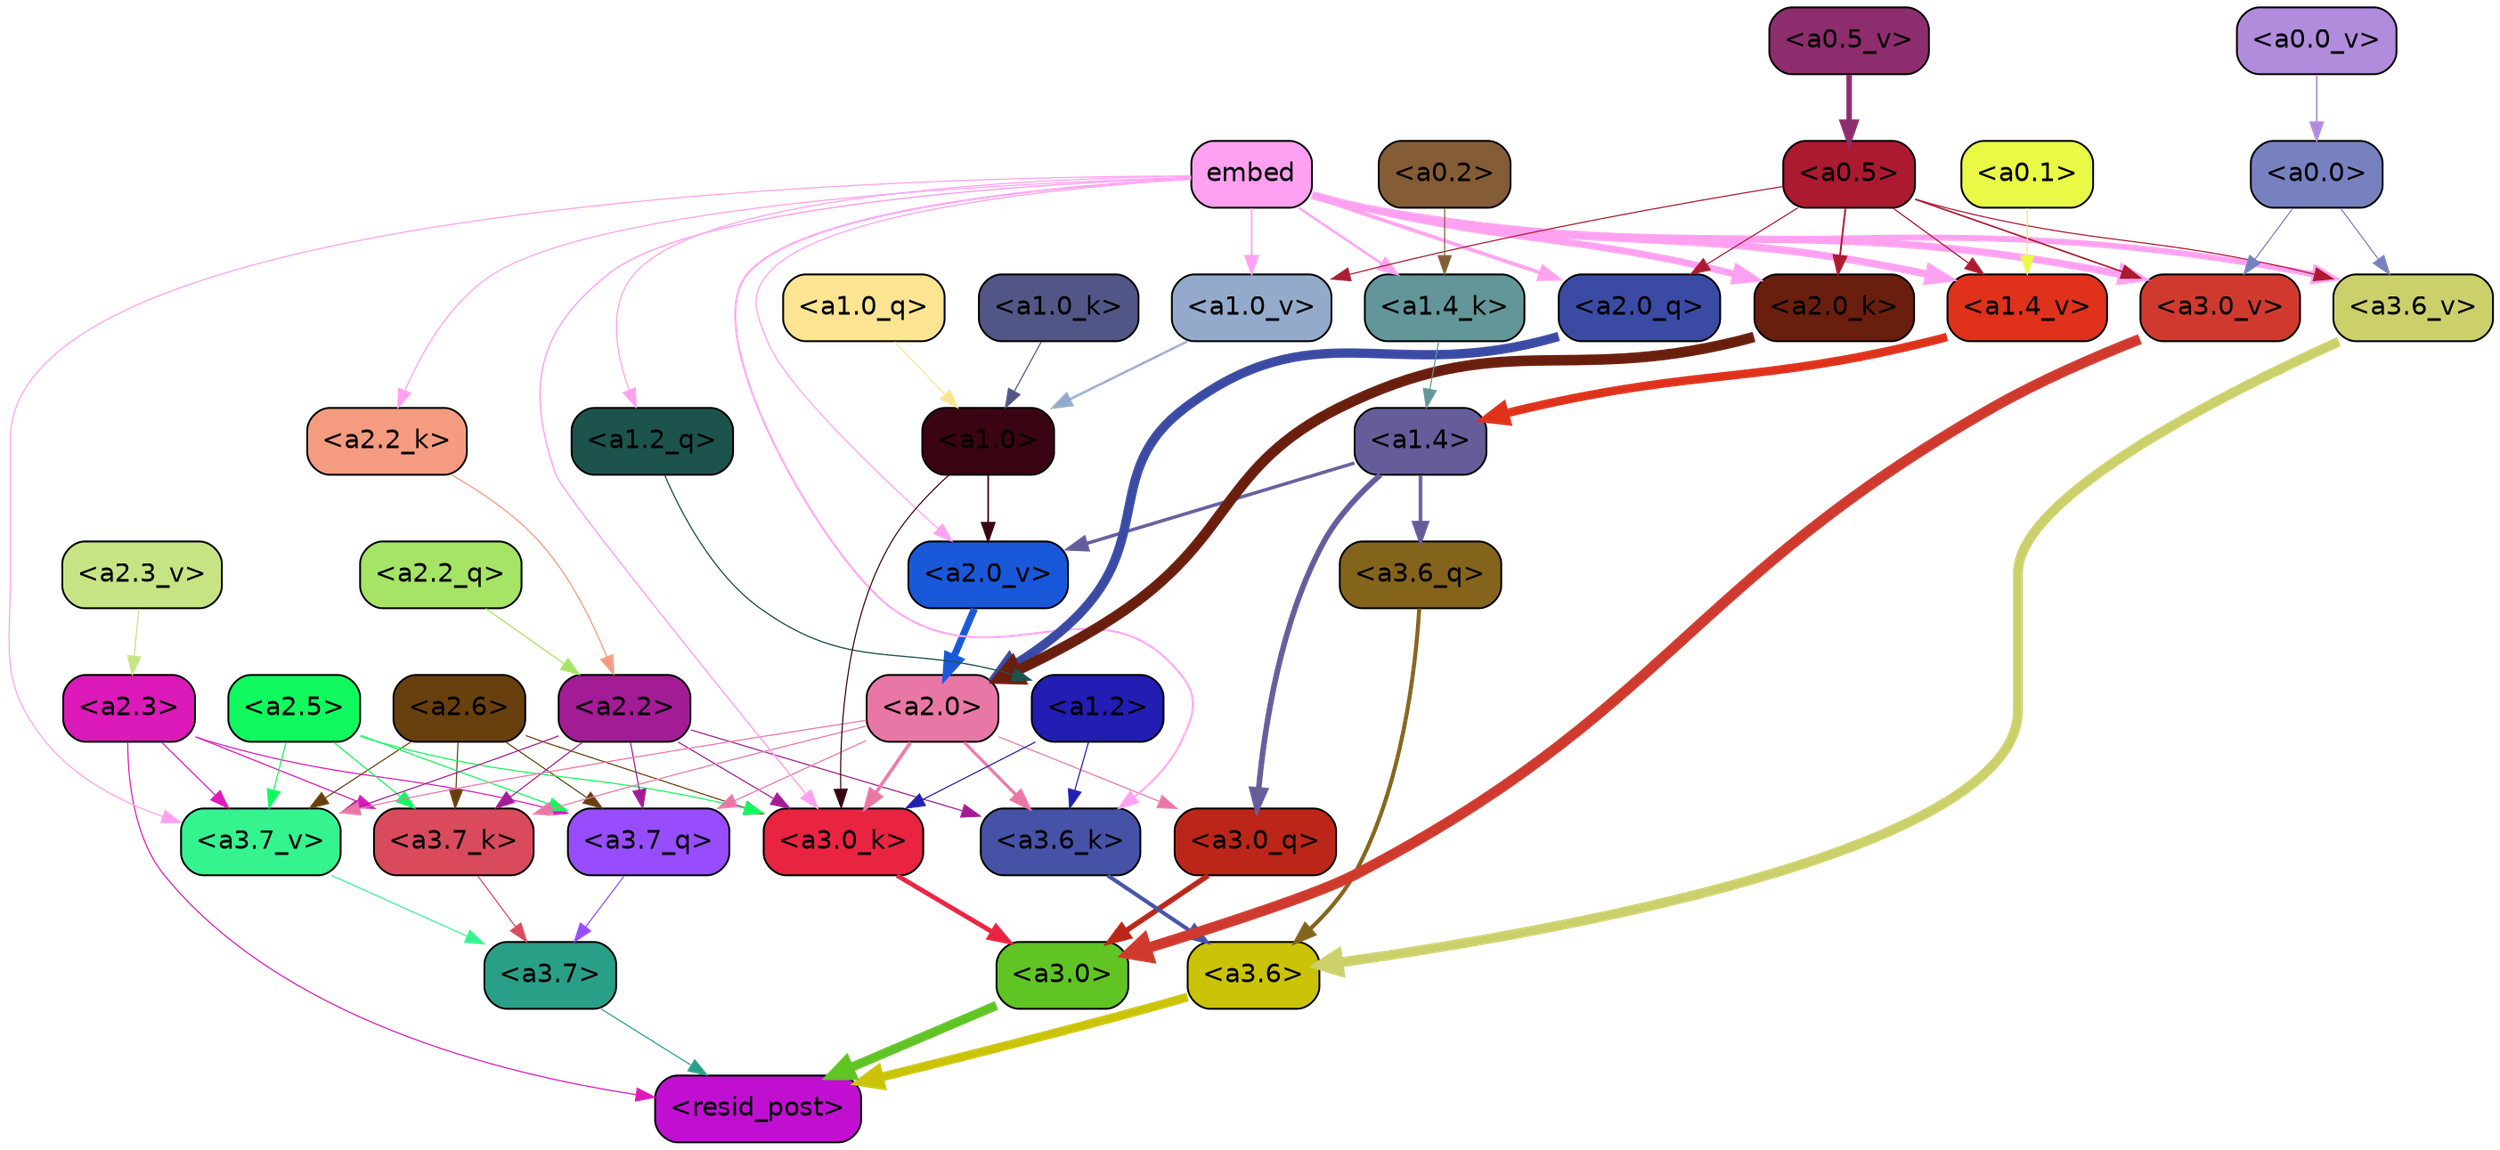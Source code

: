 strict digraph "" {
	graph [bgcolor=transparent,
		layout=dot,
		overlap=false,
		splines=true
	];
	"<a3.7>"	[color=black,
		fillcolor="#299f87",
		fontname=Helvetica,
		shape=box,
		style="filled, rounded"];
	"<resid_post>"	[color=black,
		fillcolor="#c00fd1",
		fontname=Helvetica,
		shape=box,
		style="filled, rounded"];
	"<a3.7>" -> "<resid_post>"	[color="#299f87",
		penwidth=0.6];
	"<a3.6>"	[color=black,
		fillcolor="#cac307",
		fontname=Helvetica,
		shape=box,
		style="filled, rounded"];
	"<a3.6>" -> "<resid_post>"	[color="#cac307",
		penwidth=4.751592040061951];
	"<a3.0>"	[color=black,
		fillcolor="#5fc424",
		fontname=Helvetica,
		shape=box,
		style="filled, rounded"];
	"<a3.0>" -> "<resid_post>"	[color="#5fc424",
		penwidth=4.904066681861877];
	"<a2.3>"	[color=black,
		fillcolor="#dc19b9",
		fontname=Helvetica,
		shape=box,
		style="filled, rounded"];
	"<a2.3>" -> "<resid_post>"	[color="#dc19b9",
		penwidth=0.6];
	"<a3.7_q>"	[color=black,
		fillcolor="#974dfb",
		fontname=Helvetica,
		shape=box,
		style="filled, rounded"];
	"<a2.3>" -> "<a3.7_q>"	[color="#dc19b9",
		penwidth=0.6];
	"<a3.7_k>"	[color=black,
		fillcolor="#d94a5d",
		fontname=Helvetica,
		shape=box,
		style="filled, rounded"];
	"<a2.3>" -> "<a3.7_k>"	[color="#dc19b9",
		penwidth=0.6];
	"<a3.7_v>"	[color=black,
		fillcolor="#35f48f",
		fontname=Helvetica,
		shape=box,
		style="filled, rounded"];
	"<a2.3>" -> "<a3.7_v>"	[color="#dc19b9",
		penwidth=0.6];
	"<a3.7_q>" -> "<a3.7>"	[color="#974dfb",
		penwidth=0.6];
	"<a3.6_q>"	[color=black,
		fillcolor="#84631b",
		fontname=Helvetica,
		shape=box,
		style="filled, rounded"];
	"<a3.6_q>" -> "<a3.6>"	[color="#84631b",
		penwidth=2.160832464694977];
	"<a3.0_q>"	[color=black,
		fillcolor="#bb2619",
		fontname=Helvetica,
		shape=box,
		style="filled, rounded"];
	"<a3.0_q>" -> "<a3.0>"	[color="#bb2619",
		penwidth=2.870753765106201];
	"<a3.7_k>" -> "<a3.7>"	[color="#d94a5d",
		penwidth=0.6];
	"<a3.6_k>"	[color=black,
		fillcolor="#4552a6",
		fontname=Helvetica,
		shape=box,
		style="filled, rounded"];
	"<a3.6_k>" -> "<a3.6>"	[color="#4552a6",
		penwidth=2.13908451795578];
	"<a3.0_k>"	[color=black,
		fillcolor="#e82441",
		fontname=Helvetica,
		shape=box,
		style="filled, rounded"];
	"<a3.0_k>" -> "<a3.0>"	[color="#e82441",
		penwidth=2.520303964614868];
	"<a3.7_v>" -> "<a3.7>"	[color="#35f48f",
		penwidth=0.6];
	"<a3.6_v>"	[color=black,
		fillcolor="#cbd06b",
		fontname=Helvetica,
		shape=box,
		style="filled, rounded"];
	"<a3.6_v>" -> "<a3.6>"	[color="#cbd06b",
		penwidth=5.297133803367615];
	"<a3.0_v>"	[color=black,
		fillcolor="#d03a2e",
		fontname=Helvetica,
		shape=box,
		style="filled, rounded"];
	"<a3.0_v>" -> "<a3.0>"	[color="#d03a2e",
		penwidth=5.680712580680847];
	"<a2.6>"	[color=black,
		fillcolor="#68400e",
		fontname=Helvetica,
		shape=box,
		style="filled, rounded"];
	"<a2.6>" -> "<a3.7_q>"	[color="#68400e",
		penwidth=0.6];
	"<a2.6>" -> "<a3.7_k>"	[color="#68400e",
		penwidth=0.6];
	"<a2.6>" -> "<a3.0_k>"	[color="#68400e",
		penwidth=0.6];
	"<a2.6>" -> "<a3.7_v>"	[color="#68400e",
		penwidth=0.6];
	"<a2.5>"	[color=black,
		fillcolor="#10fa5f",
		fontname=Helvetica,
		shape=box,
		style="filled, rounded"];
	"<a2.5>" -> "<a3.7_q>"	[color="#10fa5f",
		penwidth=0.6];
	"<a2.5>" -> "<a3.7_k>"	[color="#10fa5f",
		penwidth=0.6];
	"<a2.5>" -> "<a3.0_k>"	[color="#10fa5f",
		penwidth=0.6];
	"<a2.5>" -> "<a3.7_v>"	[color="#10fa5f",
		penwidth=0.6];
	"<a2.2>"	[color=black,
		fillcolor="#a31b95",
		fontname=Helvetica,
		shape=box,
		style="filled, rounded"];
	"<a2.2>" -> "<a3.7_q>"	[color="#a31b95",
		penwidth=0.6];
	"<a2.2>" -> "<a3.7_k>"	[color="#a31b95",
		penwidth=0.6];
	"<a2.2>" -> "<a3.6_k>"	[color="#a31b95",
		penwidth=0.6];
	"<a2.2>" -> "<a3.0_k>"	[color="#a31b95",
		penwidth=0.6];
	"<a2.2>" -> "<a3.7_v>"	[color="#a31b95",
		penwidth=0.6];
	"<a2.0>"	[color=black,
		fillcolor="#e977a5",
		fontname=Helvetica,
		shape=box,
		style="filled, rounded"];
	"<a2.0>" -> "<a3.7_q>"	[color="#e977a5",
		penwidth=0.6];
	"<a2.0>" -> "<a3.0_q>"	[color="#e977a5",
		penwidth=0.6];
	"<a2.0>" -> "<a3.7_k>"	[color="#e977a5",
		penwidth=0.6];
	"<a2.0>" -> "<a3.6_k>"	[color="#e977a5",
		penwidth=1.5897698998451233];
	"<a2.0>" -> "<a3.0_k>"	[color="#e977a5",
		penwidth=1.8405593037605286];
	"<a2.0>" -> "<a3.7_v>"	[color="#e977a5",
		penwidth=0.6];
	"<a1.4>"	[color=black,
		fillcolor="#645d9a",
		fontname=Helvetica,
		shape=box,
		style="filled, rounded"];
	"<a1.4>" -> "<a3.6_q>"	[color="#645d9a",
		penwidth=2.0260728895664215];
	"<a1.4>" -> "<a3.0_q>"	[color="#645d9a",
		penwidth=3.0185627341270447];
	"<a2.0_v>"	[color=black,
		fillcolor="#1858d9",
		fontname=Helvetica,
		shape=box,
		style="filled, rounded"];
	"<a1.4>" -> "<a2.0_v>"	[color="#645d9a",
		penwidth=1.7970525026321411];
	"<a1.2>"	[color=black,
		fillcolor="#221db3",
		fontname=Helvetica,
		shape=box,
		style="filled, rounded"];
	"<a1.2>" -> "<a3.6_k>"	[color="#221db3",
		penwidth=0.6];
	"<a1.2>" -> "<a3.0_k>"	[color="#221db3",
		penwidth=0.6];
	embed	[color=black,
		fillcolor="#ffa0f0",
		fontname=Helvetica,
		shape=box,
		style="filled, rounded"];
	embed -> "<a3.6_k>"	[color="#ffa0f0",
		penwidth=1.046662151813507];
	embed -> "<a3.0_k>"	[color="#ffa0f0",
		penwidth=0.6995279788970947];
	embed -> "<a3.7_v>"	[color="#ffa0f0",
		penwidth=0.6];
	embed -> "<a3.6_v>"	[color="#ffa0f0",
		penwidth=3.1840110421180725];
	embed -> "<a3.0_v>"	[color="#ffa0f0",
		penwidth=3.9005755856633186];
	"<a2.0_q>"	[color=black,
		fillcolor="#3b4ba4",
		fontname=Helvetica,
		shape=box,
		style="filled, rounded"];
	embed -> "<a2.0_q>"	[color="#ffa0f0",
		penwidth=1.9669389724731445];
	"<a2.2_k>"	[color=black,
		fillcolor="#f59b7f",
		fontname=Helvetica,
		shape=box,
		style="filled, rounded"];
	embed -> "<a2.2_k>"	[color="#ffa0f0",
		penwidth=0.6];
	"<a2.0_k>"	[color=black,
		fillcolor="#6a1e0d",
		fontname=Helvetica,
		shape=box,
		style="filled, rounded"];
	embed -> "<a2.0_k>"	[color="#ffa0f0",
		penwidth=3.6898754835128784];
	embed -> "<a2.0_v>"	[color="#ffa0f0",
		penwidth=0.6];
	"<a1.2_q>"	[color=black,
		fillcolor="#1c534d",
		fontname=Helvetica,
		shape=box,
		style="filled, rounded"];
	embed -> "<a1.2_q>"	[color="#ffa0f0",
		penwidth=0.6];
	"<a1.4_k>"	[color=black,
		fillcolor="#639699",
		fontname=Helvetica,
		shape=box,
		style="filled, rounded"];
	embed -> "<a1.4_k>"	[color="#ffa0f0",
		penwidth=1.2758672684431076];
	"<a1.4_v>"	[color=black,
		fillcolor="#e0311b",
		fontname=Helvetica,
		shape=box,
		style="filled, rounded"];
	embed -> "<a1.4_v>"	[color="#ffa0f0",
		penwidth=3.992354243993759];
	"<a1.0_v>"	[color=black,
		fillcolor="#93aacb",
		fontname=Helvetica,
		shape=box,
		style="filled, rounded"];
	embed -> "<a1.0_v>"	[color="#ffa0f0",
		penwidth=0.8768336176872253];
	"<a1.0>"	[color=black,
		fillcolor="#3a0412",
		fontname=Helvetica,
		shape=box,
		style="filled, rounded"];
	"<a1.0>" -> "<a3.0_k>"	[color="#3a0412",
		penwidth=0.6];
	"<a1.0>" -> "<a2.0_v>"	[color="#3a0412",
		penwidth=0.8836666345596313];
	"<a0.5>"	[color=black,
		fillcolor="#ac1a30",
		fontname=Helvetica,
		shape=box,
		style="filled, rounded"];
	"<a0.5>" -> "<a3.6_v>"	[color="#ac1a30",
		penwidth=0.6];
	"<a0.5>" -> "<a3.0_v>"	[color="#ac1a30",
		penwidth=0.8493617177009583];
	"<a0.5>" -> "<a2.0_q>"	[color="#ac1a30",
		penwidth=0.6];
	"<a0.5>" -> "<a2.0_k>"	[color="#ac1a30",
		penwidth=0.9942188858985901];
	"<a0.5>" -> "<a1.4_v>"	[color="#ac1a30",
		penwidth=0.6379710733890533];
	"<a0.5>" -> "<a1.0_v>"	[color="#ac1a30",
		penwidth=0.6];
	"<a0.0>"	[color=black,
		fillcolor="#7781c0",
		fontname=Helvetica,
		shape=box,
		style="filled, rounded"];
	"<a0.0>" -> "<a3.6_v>"	[color="#7781c0",
		penwidth=0.6];
	"<a0.0>" -> "<a3.0_v>"	[color="#7781c0",
		penwidth=0.6];
	"<a2.2_q>"	[color=black,
		fillcolor="#a5e465",
		fontname=Helvetica,
		shape=box,
		style="filled, rounded"];
	"<a2.2_q>" -> "<a2.2>"	[color="#a5e465",
		penwidth=0.6];
	"<a2.0_q>" -> "<a2.0>"	[color="#3b4ba4",
		penwidth=5.0040658712387085];
	"<a2.2_k>" -> "<a2.2>"	[color="#f59b7f",
		penwidth=0.6304321400821209];
	"<a2.0_k>" -> "<a2.0>"	[color="#6a1e0d",
		penwidth=5.6445024609565735];
	"<a2.3_v>"	[color=black,
		fillcolor="#c6e483",
		fontname=Helvetica,
		shape=box,
		style="filled, rounded"];
	"<a2.3_v>" -> "<a2.3>"	[color="#c6e483",
		penwidth=0.6];
	"<a2.0_v>" -> "<a2.0>"	[color="#1858d9",
		penwidth=3.781584322452545];
	"<a1.2_q>" -> "<a1.2>"	[color="#1c534d",
		penwidth=0.6481351256370544];
	"<a1.0_q>"	[color=black,
		fillcolor="#fbe492",
		fontname=Helvetica,
		shape=box,
		style="filled, rounded"];
	"<a1.0_q>" -> "<a1.0>"	[color="#fbe492",
		penwidth=0.6];
	"<a1.4_k>" -> "<a1.4>"	[color="#639699",
		penwidth=0.6];
	"<a1.0_k>"	[color=black,
		fillcolor="#525686",
		fontname=Helvetica,
		shape=box,
		style="filled, rounded"];
	"<a1.0_k>" -> "<a1.0>"	[color="#525686",
		penwidth=0.6];
	"<a1.4_v>" -> "<a1.4>"	[color="#e0311b",
		penwidth=4.602061748504639];
	"<a1.0_v>" -> "<a1.0>"	[color="#93aacb",
		penwidth=1.227757602930069];
	"<a0.2>"	[color=black,
		fillcolor="#845c36",
		fontname=Helvetica,
		shape=box,
		style="filled, rounded"];
	"<a0.2>" -> "<a1.4_k>"	[color="#845c36",
		penwidth=0.6];
	"<a0.1>"	[color=black,
		fillcolor="#e9f945",
		fontname=Helvetica,
		shape=box,
		style="filled, rounded"];
	"<a0.1>" -> "<a1.4_v>"	[color="#e9f945",
		penwidth=0.6];
	"<a0.5_v>"	[color=black,
		fillcolor="#8e2d6e",
		fontname=Helvetica,
		shape=box,
		style="filled, rounded"];
	"<a0.5_v>" -> "<a0.5>"	[color="#8e2d6e",
		penwidth=2.9687485098838806];
	"<a0.0_v>"	[color=black,
		fillcolor="#b18cdd",
		fontname=Helvetica,
		shape=box,
		style="filled, rounded"];
	"<a0.0_v>" -> "<a0.0>"	[color="#b18cdd",
		penwidth=0.8196042068302631];
}
